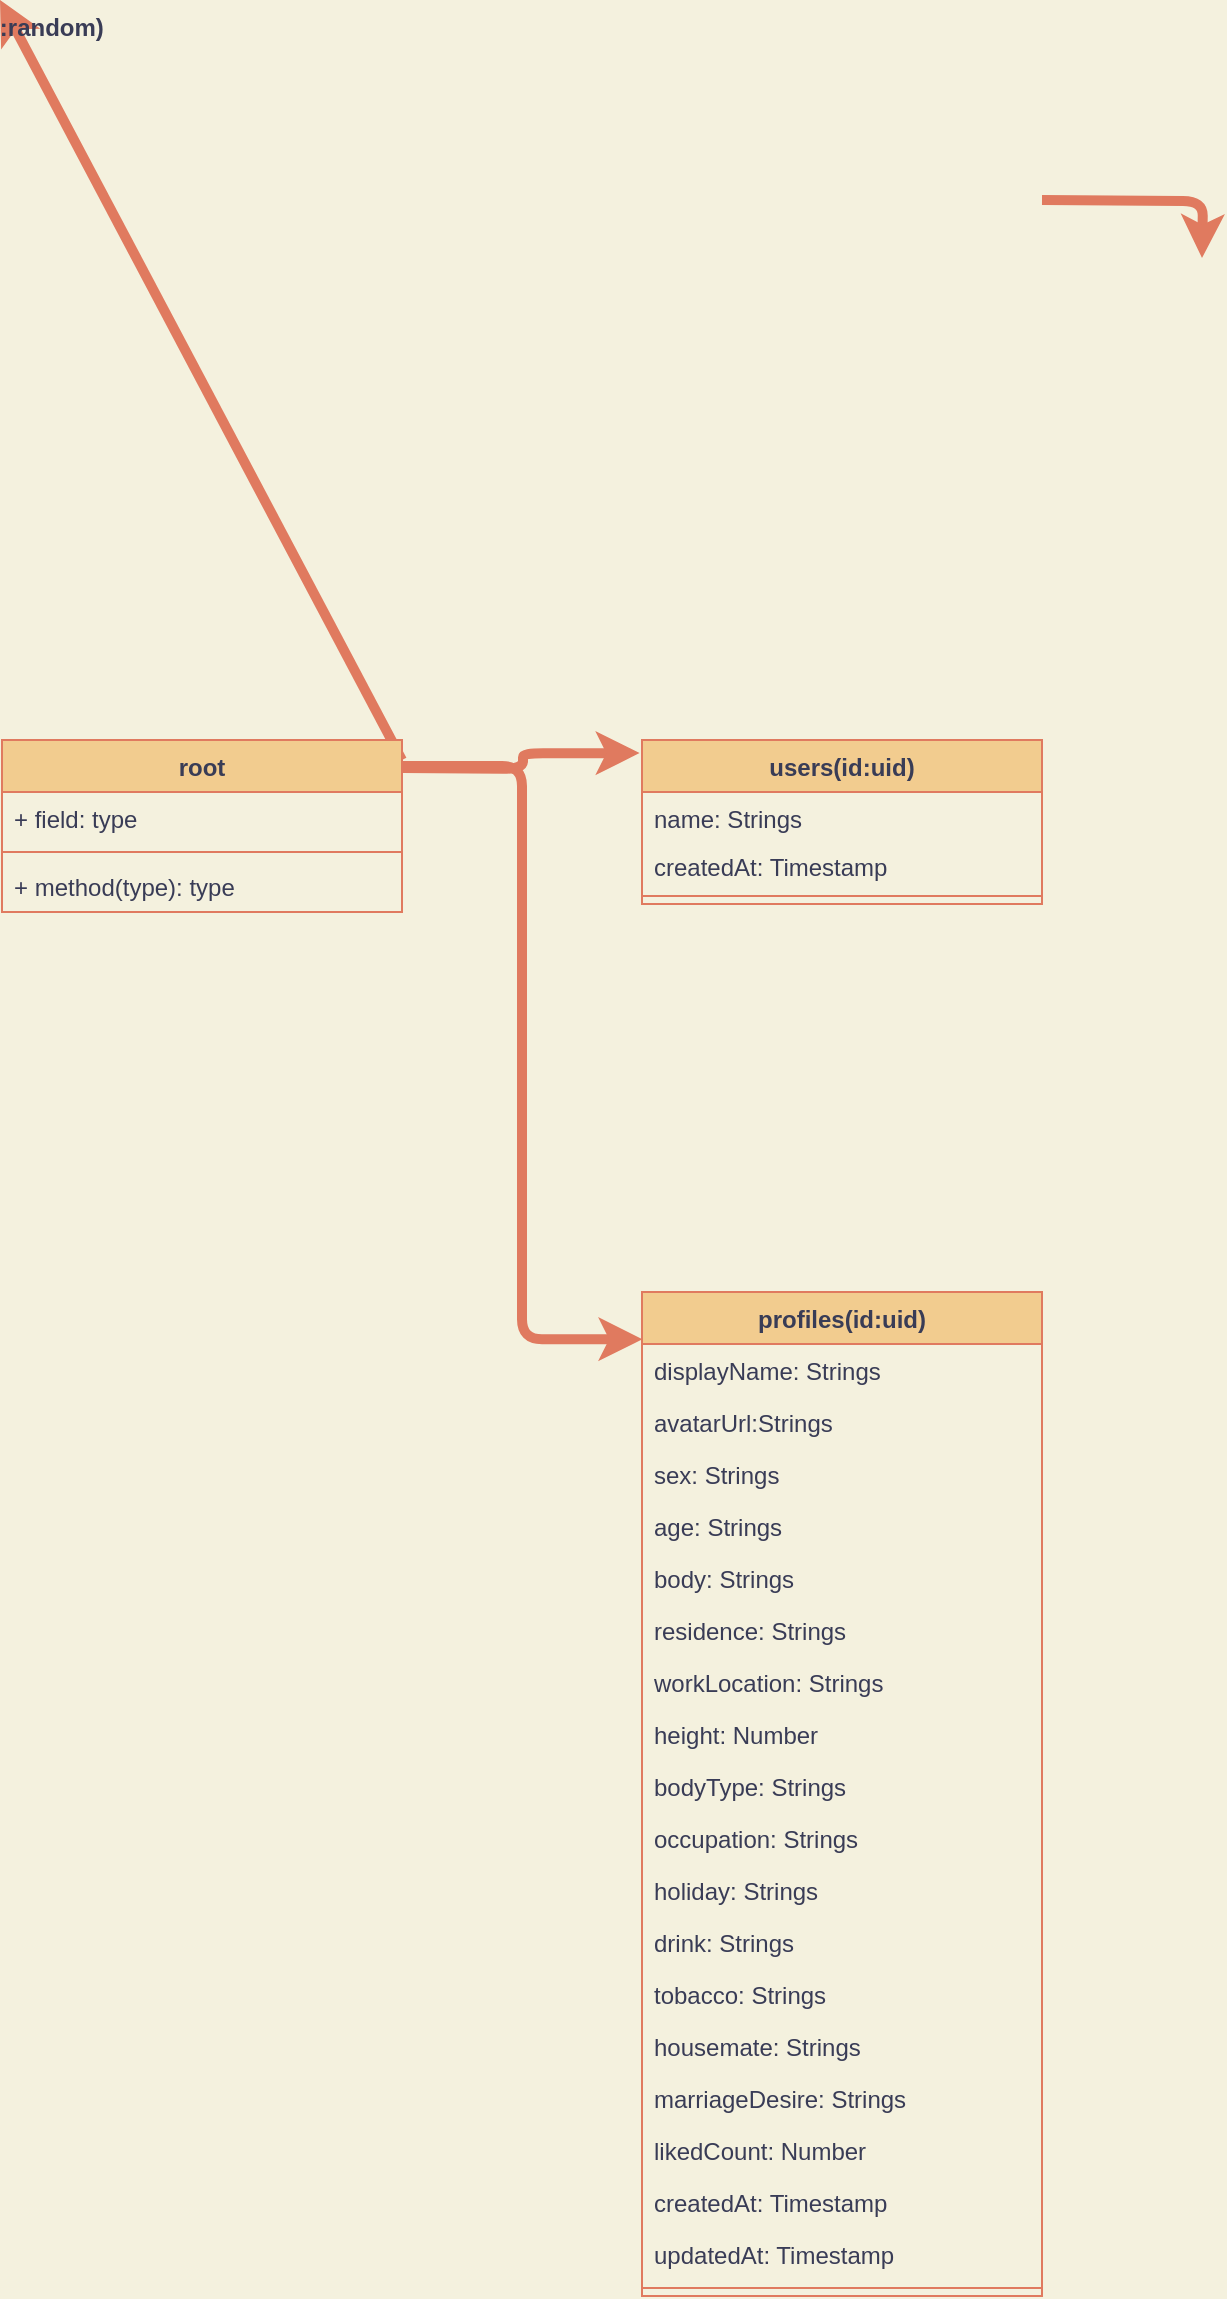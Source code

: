 <mxfile version="13.10.0" type="embed">
    <diagram id="wAJH5N7Ym5NqKtwHXI7F" name="ページ1">
        <mxGraphModel dx="2352" dy="791" grid="1" gridSize="10" guides="1" tooltips="1" connect="1" arrows="1" fold="1" page="0" pageScale="1" pageWidth="827" pageHeight="1169" background="#F4F1DE" math="0" shadow="0">
            <root>
                <mxCell id="0"/>
                <mxCell id="1" parent="0"/>
                <mxCell id="42" style="edgeStyle=orthogonalEdgeStyle;rounded=1;orthogonalLoop=1;jettySize=auto;html=1;entryX=0.001;entryY=0.097;entryDx=0;entryDy=0;strokeColor=#E07A5F;fontColor=#393C56;labelBackgroundColor=#F4F1DE;strokeWidth=5;entryPerimeter=0;exitX=0.999;exitY=0.084;exitDx=0;exitDy=0;exitPerimeter=0;" parent="1" source="25" target="38" edge="1">
                    <mxGeometry relative="1" as="geometry">
                        <mxPoint x="-320" y="376" as="sourcePoint"/>
                    </mxGeometry>
                </mxCell>
                <mxCell id="44" style="edgeStyle=orthogonalEdgeStyle;rounded=1;orthogonalLoop=1;jettySize=auto;html=1;entryX=0.001;entryY=0.074;entryDx=0;entryDy=0;strokeColor=#E07A5F;fontColor=#393C56;labelBackgroundColor=#F4F1DE;strokeWidth=5;entryPerimeter=0;" parent="1" target="34" edge="1">
                    <mxGeometry relative="1" as="geometry">
                        <mxPoint x="-320" y="646" as="sourcePoint"/>
                    </mxGeometry>
                </mxCell>
                <mxCell id="50" style="edgeStyle=orthogonalEdgeStyle;orthogonalLoop=1;jettySize=auto;html=1;strokeColor=#E07A5F;fontColor=#393C56;labelBackgroundColor=#F4F1DE;strokeWidth=5;rounded=1;entryX=-0.001;entryY=0.092;entryDx=0;entryDy=0;entryPerimeter=0;" parent="1" target="51" edge="1">
                    <mxGeometry relative="1" as="geometry">
                        <mxPoint x="-240" y="119" as="targetPoint"/>
                        <mxPoint x="-320" y="90" as="sourcePoint"/>
                    </mxGeometry>
                </mxCell>
                <mxCell id="104" style="edgeStyle=orthogonalEdgeStyle;rounded=1;sketch=0;orthogonalLoop=1;jettySize=auto;html=1;entryX=-0.006;entryY=0.08;entryDx=0;entryDy=0;entryPerimeter=0;strokeColor=#E07A5F;strokeWidth=5;fillColor=#F2CC8F;fontColor=#393C56;" parent="1" target="25" edge="1">
                    <mxGeometry relative="1" as="geometry">
                        <mxPoint x="-640" y="374" as="sourcePoint"/>
                    </mxGeometry>
                </mxCell>
                <mxCell id="105" style="edgeStyle=orthogonalEdgeStyle;rounded=1;sketch=0;orthogonalLoop=1;jettySize=auto;html=1;entryX=0.001;entryY=0.125;entryDx=0;entryDy=0;entryPerimeter=0;strokeColor=#E07A5F;strokeWidth=5;fillColor=#F2CC8F;fontColor=#393C56;" parent="1" target="46" edge="1">
                    <mxGeometry relative="1" as="geometry">
                        <mxPoint x="-640" y="370" as="sourcePoint"/>
                    </mxGeometry>
                </mxCell>
                <mxCell id="108" style="edgeStyle=orthogonalEdgeStyle;rounded=1;sketch=0;orthogonalLoop=1;jettySize=auto;html=1;entryX=0.001;entryY=0.047;entryDx=0;entryDy=0;entryPerimeter=0;strokeColor=#E07A5F;strokeWidth=5;fillColor=#F2CC8F;fontColor=#393C56;exitX=1.001;exitY=0.151;exitDx=0;exitDy=0;exitPerimeter=0;" parent="1" source="87" target="30" edge="1">
                    <mxGeometry relative="1" as="geometry"/>
                </mxCell>
                <mxCell id="87" value="root" style="swimlane;fontStyle=1;align=center;verticalAlign=top;childLayout=stackLayout;horizontal=1;startSize=26;horizontalStack=0;resizeParent=1;resizeParentMax=0;resizeLast=0;collapsible=1;marginBottom=0;fillColor=#F2CC8F;strokeColor=#E07A5F;fontColor=#393C56;" parent="1" vertex="1">
                    <mxGeometry x="-840" y="360" width="200" height="86" as="geometry"/>
                </mxCell>
                <mxCell id="88" value="+ field: type" style="text;strokeColor=none;fillColor=none;align=left;verticalAlign=top;spacingLeft=4;spacingRight=4;overflow=hidden;rotatable=0;points=[[0,0.5],[1,0.5]];portConstraint=eastwest;fontColor=#393C56;" parent="87" vertex="1">
                    <mxGeometry y="26" width="200" height="26" as="geometry"/>
                </mxCell>
                <mxCell id="91" value="" style="line;strokeWidth=1;fillColor=none;align=left;verticalAlign=middle;spacingTop=-1;spacingLeft=3;spacingRight=3;rotatable=0;labelPosition=right;points=[];portConstraint=eastwest;strokeColor=#E07A5F;fontColor=#393C56;labelBackgroundColor=#F4F1DE;" parent="87" vertex="1">
                    <mxGeometry y="52" width="200" height="8" as="geometry"/>
                </mxCell>
                <mxCell id="92" value="+ method(type): type" style="text;strokeColor=none;fillColor=none;align=left;verticalAlign=top;spacingLeft=4;spacingRight=4;overflow=hidden;rotatable=0;points=[[0,0.5],[1,0.5]];portConstraint=eastwest;fontColor=#393C56;" parent="87" vertex="1">
                    <mxGeometry y="60" width="200" height="26" as="geometry"/>
                </mxCell>
                <mxCell id="30" value="profiles(id:uid)" style="swimlane;fontStyle=1;align=center;verticalAlign=top;childLayout=stackLayout;horizontal=1;startSize=26;horizontalStack=0;resizeParent=1;resizeParentMax=0;resizeLast=0;collapsible=1;marginBottom=0;fillColor=#F2CC8F;strokeColor=#E07A5F;fontColor=#393C56;" parent="1" vertex="1">
                    <mxGeometry x="-520" y="636" width="200" height="502" as="geometry"/>
                </mxCell>
                <mxCell id="58" value="displayName: Strings" style="text;strokeColor=none;fillColor=none;align=left;verticalAlign=top;spacingLeft=4;spacingRight=4;overflow=hidden;rotatable=0;points=[[0,0.5],[1,0.5]];portConstraint=eastwest;fontColor=#393C56;" parent="30" vertex="1">
                    <mxGeometry y="26" width="200" height="26" as="geometry"/>
                </mxCell>
                <mxCell id="134" value="avatarUrl:Strings" style="text;strokeColor=none;fillColor=none;align=left;verticalAlign=top;spacingLeft=4;spacingRight=4;overflow=hidden;rotatable=0;points=[[0,0.5],[1,0.5]];portConstraint=eastwest;fontColor=#393C56;" parent="30" vertex="1">
                    <mxGeometry y="52" width="200" height="26" as="geometry"/>
                </mxCell>
                <mxCell id="133" value="sex: Strings" style="text;strokeColor=none;fillColor=none;align=left;verticalAlign=top;spacingLeft=4;spacingRight=4;overflow=hidden;rotatable=0;points=[[0,0.5],[1,0.5]];portConstraint=eastwest;fontColor=#393C56;" parent="30" vertex="1">
                    <mxGeometry y="78" width="200" height="26" as="geometry"/>
                </mxCell>
                <mxCell id="62" value="age: Strings" style="text;strokeColor=none;fillColor=none;align=left;verticalAlign=top;spacingLeft=4;spacingRight=4;overflow=hidden;rotatable=0;points=[[0,0.5],[1,0.5]];portConstraint=eastwest;fontColor=#393C56;" parent="30" vertex="1">
                    <mxGeometry y="104" width="200" height="26" as="geometry"/>
                </mxCell>
                <mxCell id="135" value="body: Strings" style="text;strokeColor=none;fillColor=none;align=left;verticalAlign=top;spacingLeft=4;spacingRight=4;overflow=hidden;rotatable=0;points=[[0,0.5],[1,0.5]];portConstraint=eastwest;fontColor=#393C56;" parent="30" vertex="1">
                    <mxGeometry y="130" width="200" height="26" as="geometry"/>
                </mxCell>
                <mxCell id="116" value="residence: Strings" style="text;strokeColor=none;fillColor=none;align=left;verticalAlign=top;spacingLeft=4;spacingRight=4;overflow=hidden;rotatable=0;points=[[0,0.5],[1,0.5]];portConstraint=eastwest;fontColor=#393C56;" parent="30" vertex="1">
                    <mxGeometry y="156" width="200" height="26" as="geometry"/>
                </mxCell>
                <mxCell id="64" value="workLocation: Strings" style="text;strokeColor=none;fillColor=none;align=left;verticalAlign=top;spacingLeft=4;spacingRight=4;overflow=hidden;rotatable=0;points=[[0,0.5],[1,0.5]];portConstraint=eastwest;fontColor=#393C56;" parent="30" vertex="1">
                    <mxGeometry y="182" width="200" height="26" as="geometry"/>
                </mxCell>
                <mxCell id="121" value="height: Number" style="text;strokeColor=none;fillColor=none;align=left;verticalAlign=top;spacingLeft=4;spacingRight=4;overflow=hidden;rotatable=0;points=[[0,0.5],[1,0.5]];portConstraint=eastwest;fontColor=#393C56;" parent="30" vertex="1">
                    <mxGeometry y="208" width="200" height="26" as="geometry"/>
                </mxCell>
                <mxCell id="120" value="bodyType: Strings" style="text;strokeColor=none;fillColor=none;align=left;verticalAlign=top;spacingLeft=4;spacingRight=4;overflow=hidden;rotatable=0;points=[[0,0.5],[1,0.5]];portConstraint=eastwest;fontColor=#393C56;" parent="30" vertex="1">
                    <mxGeometry y="234" width="200" height="26" as="geometry"/>
                </mxCell>
                <mxCell id="123" value="occupation: Strings" style="text;strokeColor=none;fillColor=none;align=left;verticalAlign=top;spacingLeft=4;spacingRight=4;overflow=hidden;rotatable=0;points=[[0,0.5],[1,0.5]];portConstraint=eastwest;fontColor=#393C56;" parent="30" vertex="1">
                    <mxGeometry y="260" width="200" height="26" as="geometry"/>
                </mxCell>
                <mxCell id="125" value="holiday: Strings" style="text;strokeColor=none;fillColor=none;align=left;verticalAlign=top;spacingLeft=4;spacingRight=4;overflow=hidden;rotatable=0;points=[[0,0.5],[1,0.5]];portConstraint=eastwest;fontColor=#393C56;" parent="30" vertex="1">
                    <mxGeometry y="286" width="200" height="26" as="geometry"/>
                </mxCell>
                <mxCell id="127" value="drink: Strings" style="text;strokeColor=none;fillColor=none;align=left;verticalAlign=top;spacingLeft=4;spacingRight=4;overflow=hidden;rotatable=0;points=[[0,0.5],[1,0.5]];portConstraint=eastwest;fontColor=#393C56;" parent="30" vertex="1">
                    <mxGeometry y="312" width="200" height="26" as="geometry"/>
                </mxCell>
                <mxCell id="126" value="tobacco: Strings" style="text;strokeColor=none;fillColor=none;align=left;verticalAlign=top;spacingLeft=4;spacingRight=4;overflow=hidden;rotatable=0;points=[[0,0.5],[1,0.5]];portConstraint=eastwest;fontColor=#393C56;" parent="30" vertex="1">
                    <mxGeometry y="338" width="200" height="26" as="geometry"/>
                </mxCell>
                <mxCell id="131" value="housemate: Strings" style="text;strokeColor=none;fillColor=none;align=left;verticalAlign=top;spacingLeft=4;spacingRight=4;overflow=hidden;rotatable=0;points=[[0,0.5],[1,0.5]];portConstraint=eastwest;fontColor=#393C56;" parent="30" vertex="1">
                    <mxGeometry y="364" width="200" height="26" as="geometry"/>
                </mxCell>
                <mxCell id="132" value="marriageDesire: Strings" style="text;strokeColor=none;fillColor=none;align=left;verticalAlign=top;spacingLeft=4;spacingRight=4;overflow=hidden;rotatable=0;points=[[0,0.5],[1,0.5]];portConstraint=eastwest;fontColor=#393C56;" parent="30" vertex="1">
                    <mxGeometry y="390" width="200" height="26" as="geometry"/>
                </mxCell>
                <mxCell id="111" value="likedCount: Number" style="text;strokeColor=none;fillColor=none;align=left;verticalAlign=top;spacingLeft=4;spacingRight=4;overflow=hidden;rotatable=0;points=[[0,0.5],[1,0.5]];portConstraint=eastwest;fontColor=#393C56;" parent="30" vertex="1">
                    <mxGeometry y="416" width="200" height="26" as="geometry"/>
                </mxCell>
                <mxCell id="74" value="createdAt: Timestamp" style="text;strokeColor=none;fillColor=none;align=left;verticalAlign=top;spacingLeft=4;spacingRight=4;overflow=hidden;rotatable=0;points=[[0,0.5],[1,0.5]];portConstraint=eastwest;fontColor=#393C56;" parent="30" vertex="1">
                    <mxGeometry y="442" width="200" height="26" as="geometry"/>
                </mxCell>
                <mxCell id="79" value="updatedAt: Timestamp" style="text;strokeColor=none;fillColor=none;align=left;verticalAlign=top;spacingLeft=4;spacingRight=4;overflow=hidden;rotatable=0;points=[[0,0.5],[1,0.5]];portConstraint=eastwest;fontColor=#393C56;" parent="30" vertex="1">
                    <mxGeometry y="468" width="200" height="26" as="geometry"/>
                </mxCell>
                <mxCell id="32" value="" style="line;strokeWidth=1;fillColor=none;align=left;verticalAlign=middle;spacingTop=-1;spacingLeft=3;spacingRight=3;rotatable=0;labelPosition=right;points=[];portConstraint=eastwest;strokeColor=#E07A5F;fontColor=#393C56;labelBackgroundColor=#F4F1DE;" parent="30" vertex="1">
                    <mxGeometry y="494" width="200" height="8" as="geometry"/>
                </mxCell>
                <mxCell id="25" value="users(id:uid)" style="swimlane;fontStyle=1;align=center;verticalAlign=top;childLayout=stackLayout;horizontal=1;startSize=26;horizontalStack=0;resizeParent=1;resizeParentMax=0;resizeLast=0;collapsible=1;marginBottom=0;fillColor=#F2CC8F;strokeColor=#E07A5F;fontColor=#393C56;" parent="1" vertex="1">
                    <mxGeometry x="-520" y="360" width="200" height="82" as="geometry"/>
                </mxCell>
                <mxCell id="57" value="name: Strings" style="text;align=left;verticalAlign=top;spacingLeft=4;spacingRight=4;overflow=hidden;rotatable=0;points=[[0,0.5],[1,0.5]];portConstraint=eastwest;fontColor=#393C56;" parent="25" vertex="1">
                    <mxGeometry y="26" width="200" height="24" as="geometry"/>
                </mxCell>
                <mxCell id="71" value="createdAt: Timestamp" style="text;align=left;verticalAlign=top;spacingLeft=4;spacingRight=4;overflow=hidden;rotatable=0;points=[[0,0.5],[1,0.5]];portConstraint=eastwest;fontColor=#393C56;" parent="25" vertex="1">
                    <mxGeometry y="50" width="200" height="24" as="geometry"/>
                </mxCell>
                <mxCell id="27" value="" style="line;strokeWidth=1;fillColor=none;align=left;verticalAlign=middle;spacingTop=-1;spacingLeft=3;spacingRight=3;rotatable=0;labelPosition=right;points=[];portConstraint=eastwest;strokeColor=#E07A5F;fontColor=#393C56;labelBackgroundColor=#F4F1DE;" parent="25" vertex="1">
                    <mxGeometry y="74" width="200" height="8" as="geometry"/>
                </mxCell>
                <mxCell id="46" value="rooms(id:random)" style="swimlane;fontStyle=1;align=center;verticalAlign=top;childLayout=stackLayout;horizontal=1;startSize=26;horizontalStack=0;resizeParent=1;resizeParentMax=0;resizeLast=0;collapsible=1;marginBottom=0;fillColor=#F2CC8F;strokeColor=#E07A5F;fontColor=#393C56;" parent="1" vertex="1">
<<<<<<< HEAD
                    <mxGeometry x="-520" y="80" width="200" height="164" as="geometry"/>
=======
                    <mxGeometry x="-520" y="80" width="200" height="198" as="geometry"/>
>>>>>>> 51e6126507f4b889be550a4ac54752febe63e9d8
                </mxCell>
                <mxCell id="78" value="attendUserIds: Strings" style="text;strokeColor=none;fillColor=none;align=left;verticalAlign=top;spacingLeft=4;spacingRight=4;overflow=hidden;rotatable=0;points=[[0,0.5],[1,0.5]];portConstraint=eastwest;fontColor=#393C56;" parent="46" vertex="1">
                    <mxGeometry y="26" width="200" height="26" as="geometry"/>
                </mxCell>
                <mxCell id="137" value="[attendUserId1]: Number" style="text;strokeColor=none;fillColor=none;align=left;verticalAlign=top;spacingLeft=4;spacingRight=4;overflow=hidden;rotatable=0;points=[[0,0.5],[1,0.5]];portConstraint=eastwest;fontColor=#393C56;" vertex="1" parent="46">
                    <mxGeometry y="52" width="200" height="26" as="geometry"/>
                </mxCell>
                <mxCell id="138" value="[attendUserId2]: Number" style="text;strokeColor=none;fillColor=none;align=left;verticalAlign=top;spacingLeft=4;spacingRight=4;overflow=hidden;rotatable=0;points=[[0,0.5],[1,0.5]];portConstraint=eastwest;fontColor=#393C56;" vertex="1" parent="46">
                    <mxGeometry y="78" width="200" height="26" as="geometry"/>
                </mxCell>
<<<<<<< HEAD
                <mxCell id="114" value="latestMessage: Strings" style="text;strokeColor=none;fillColor=none;align=left;verticalAlign=top;spacingLeft=4;spacingRight=4;overflow=hidden;rotatable=0;points=[[0,0.5],[1,0.5]];portConstraint=eastwest;fontColor=#393C56;" parent="46" vertex="1">
                    <mxGeometry y="104" width="200" height="26" as="geometry"/>
=======
                <mxCell id="114" value="latestMessage:{&#10; senderId: Strings,&#10; body: Strings}" style="text;strokeColor=none;fillColor=none;align=left;verticalAlign=top;spacingLeft=4;spacingRight=4;overflow=hidden;rotatable=0;points=[[0,0.5],[1,0.5]];portConstraint=eastwest;fontColor=#393C56;" parent="46" vertex="1">
                    <mxGeometry y="104" width="200" height="60" as="geometry"/>
                </mxCell>
                <mxCell id="80" value="updatedAt: Timestamp" style="text;strokeColor=none;fillColor=none;align=left;verticalAlign=top;spacingLeft=4;spacingRight=4;overflow=hidden;rotatable=0;points=[[0,0.5],[1,0.5]];portConstraint=eastwest;fontColor=#393C56;" parent="46" vertex="1">
                    <mxGeometry y="164" width="200" height="26" as="geometry"/>
>>>>>>> 51e6126507f4b889be550a4ac54752febe63e9d8
                </mxCell>
                <mxCell id="80" value="updatedAt: Timestamp" style="text;strokeColor=none;fillColor=none;align=left;verticalAlign=top;spacingLeft=4;spacingRight=4;overflow=hidden;rotatable=0;points=[[0,0.5],[1,0.5]];portConstraint=eastwest;fontColor=#393C56;" parent="46" vertex="1">
                    <mxGeometry y="130" width="200" height="26" as="geometry"/>
                </mxCell>
                <mxCell id="48" value="" style="line;strokeWidth=1;fillColor=none;align=left;verticalAlign=middle;spacingTop=-1;spacingLeft=3;spacingRight=3;rotatable=0;labelPosition=right;points=[];portConstraint=eastwest;strokeColor=#E07A5F;fontColor=#393C56;labelBackgroundColor=#F4F1DE;" parent="46" vertex="1">
<<<<<<< HEAD
                    <mxGeometry y="156" width="200" height="8" as="geometry"/>
=======
                    <mxGeometry y="190" width="200" height="8" as="geometry"/>
>>>>>>> 51e6126507f4b889be550a4ac54752febe63e9d8
                </mxCell>
                <mxCell id="38" value="likedProfiles(id:random)" style="swimlane;fontStyle=1;align=center;verticalAlign=top;childLayout=stackLayout;horizontal=1;startSize=26;horizontalStack=0;resizeParent=1;resizeParentMax=0;resizeLast=0;collapsible=1;marginBottom=0;fillColor=#F2CC8F;strokeColor=#E07A5F;fontColor=#393C56;" parent="1" vertex="1">
                    <mxGeometry x="-200" y="360" width="200" height="112" as="geometry"/>
                </mxCell>
                <mxCell id="70" value="likedProfileRef: Reference" style="text;strokeColor=none;fillColor=none;align=left;verticalAlign=top;spacingLeft=4;spacingRight=4;overflow=hidden;rotatable=0;points=[[0,0.5],[1,0.5]];portConstraint=eastwest;fontColor=#393C56;" parent="38" vertex="1">
                    <mxGeometry y="26" width="200" height="26" as="geometry"/>
                </mxCell>
                <mxCell id="75" value="isApproved: Bool" style="text;strokeColor=none;fillColor=none;align=left;verticalAlign=top;spacingLeft=4;spacingRight=4;overflow=hidden;rotatable=0;points=[[0,0.5],[1,0.5]];portConstraint=eastwest;fontColor=#393C56;" parent="38" vertex="1">
                    <mxGeometry y="52" width="200" height="26" as="geometry"/>
                </mxCell>
                <mxCell id="72" value="createdAt: Timestamp" style="text;strokeColor=none;fillColor=none;align=left;verticalAlign=top;spacingLeft=4;spacingRight=4;overflow=hidden;rotatable=0;points=[[0,0.5],[1,0.5]];portConstraint=eastwest;fontColor=#393C56;" parent="38" vertex="1">
                    <mxGeometry y="78" width="200" height="26" as="geometry"/>
                </mxCell>
                <mxCell id="40" value="" style="line;strokeWidth=1;fillColor=none;align=left;verticalAlign=middle;spacingTop=-1;spacingLeft=3;spacingRight=3;rotatable=0;labelPosition=right;points=[];portConstraint=eastwest;strokeColor=#E07A5F;fontColor=#393C56;labelBackgroundColor=#F4F1DE;" parent="38" vertex="1">
                    <mxGeometry y="104" width="200" height="8" as="geometry"/>
                </mxCell>
                <mxCell id="51" value="messages(id:random)" style="swimlane;fontStyle=1;align=center;verticalAlign=top;childLayout=stackLayout;horizontal=1;startSize=26;horizontalStack=0;resizeParent=1;resizeParentMax=0;resizeLast=0;collapsible=1;marginBottom=0;fillColor=#F2CC8F;strokeColor=#E07A5F;fontColor=#393C56;" parent="1" vertex="1">
                    <mxGeometry x="-200" y="80" width="200" height="138" as="geometry"/>
                </mxCell>
                <mxCell id="83" value="senderId: Strings" style="text;strokeColor=none;fillColor=none;align=left;verticalAlign=top;spacingLeft=4;spacingRight=4;overflow=hidden;rotatable=0;points=[[0,0.5],[1,0.5]];portConstraint=eastwest;fontColor=#393C56;" parent="51" vertex="1">
                    <mxGeometry y="26" width="200" height="26" as="geometry"/>
                </mxCell>
                <mxCell id="136" value="receiverId: Strings" style="text;strokeColor=none;fillColor=none;align=left;verticalAlign=top;spacingLeft=4;spacingRight=4;overflow=hidden;rotatable=0;points=[[0,0.5],[1,0.5]];portConstraint=eastwest;fontColor=#393C56;" parent="51" vertex="1">
                    <mxGeometry y="52" width="200" height="26" as="geometry"/>
                </mxCell>
                <mxCell id="82" value="body: Strings" style="text;strokeColor=none;fillColor=none;align=left;verticalAlign=top;spacingLeft=4;spacingRight=4;overflow=hidden;rotatable=0;points=[[0,0.5],[1,0.5]];portConstraint=eastwest;fontColor=#393C56;" parent="51" vertex="1">
                    <mxGeometry y="78" width="200" height="26" as="geometry"/>
                </mxCell>
                <mxCell id="81" value="createdAt: Timestamp" style="text;strokeColor=none;fillColor=none;align=left;verticalAlign=top;spacingLeft=4;spacingRight=4;overflow=hidden;rotatable=0;points=[[0,0.5],[1,0.5]];portConstraint=eastwest;fontColor=#393C56;" parent="51" vertex="1">
                    <mxGeometry y="104" width="200" height="26" as="geometry"/>
                </mxCell>
                <mxCell id="53" value="" style="line;strokeWidth=1;fillColor=none;align=left;verticalAlign=middle;spacingTop=-1;spacingLeft=3;spacingRight=3;rotatable=0;labelPosition=right;points=[];portConstraint=eastwest;strokeColor=#E07A5F;fontColor=#393C56;labelBackgroundColor=#F4F1DE;" parent="51" vertex="1">
                    <mxGeometry y="130" width="200" height="8" as="geometry"/>
                </mxCell>
                <mxCell id="34" value="likedProfileUsers(id:random)" style="swimlane;fontStyle=1;align=center;verticalAlign=top;childLayout=stackLayout;horizontal=1;startSize=26;horizontalStack=0;resizeParent=1;resizeParentMax=0;resizeLast=0;collapsible=1;marginBottom=0;fillColor=#F2CC8F;strokeColor=#E07A5F;fontColor=#393C56;" parent="1" vertex="1">
                    <mxGeometry x="-200" y="636" width="200" height="112" as="geometry"/>
                </mxCell>
                <mxCell id="67" value="likedUserRef: Strings" style="text;strokeColor=none;fillColor=none;align=left;verticalAlign=top;spacingLeft=4;spacingRight=4;overflow=hidden;rotatable=0;points=[[0,0.5],[1,0.5]];portConstraint=eastwest;fontColor=#393C56;" parent="34" vertex="1">
                    <mxGeometry y="26" width="200" height="26" as="geometry"/>
                </mxCell>
                <mxCell id="68" value="isApproved: Bool" style="text;strokeColor=none;fillColor=none;align=left;verticalAlign=top;spacingLeft=4;spacingRight=4;overflow=hidden;rotatable=0;points=[[0,0.5],[1,0.5]];portConstraint=eastwest;fontColor=#393C56;" parent="34" vertex="1">
                    <mxGeometry y="52" width="200" height="26" as="geometry"/>
                </mxCell>
                <mxCell id="73" value="createdAt: Timestamp" style="text;strokeColor=none;fillColor=none;align=left;verticalAlign=top;spacingLeft=4;spacingRight=4;overflow=hidden;rotatable=0;points=[[0,0.5],[1,0.5]];portConstraint=eastwest;fontColor=#393C56;" parent="34" vertex="1">
                    <mxGeometry y="78" width="200" height="26" as="geometry"/>
                </mxCell>
                <mxCell id="36" value="" style="line;strokeWidth=1;fillColor=none;align=left;verticalAlign=middle;spacingTop=-1;spacingLeft=3;spacingRight=3;rotatable=0;labelPosition=right;points=[];portConstraint=eastwest;strokeColor=#E07A5F;fontColor=#393C56;labelBackgroundColor=#F4F1DE;" parent="34" vertex="1">
                    <mxGeometry y="104" width="200" height="8" as="geometry"/>
                </mxCell>
                <mxCell id="140" value="Firestoreのオブジェクト配列内ではFieldValueが使えないため、各ユーザーのIDをそのまま未読数のフィールド名とする。" style="whiteSpace=wrap;html=1;" vertex="1" parent="1">
                    <mxGeometry x="-520" y="-10" width="200" height="80" as="geometry"/>
                </mxCell>
            </root>
        </mxGraphModel>
    </diagram>
</mxfile>